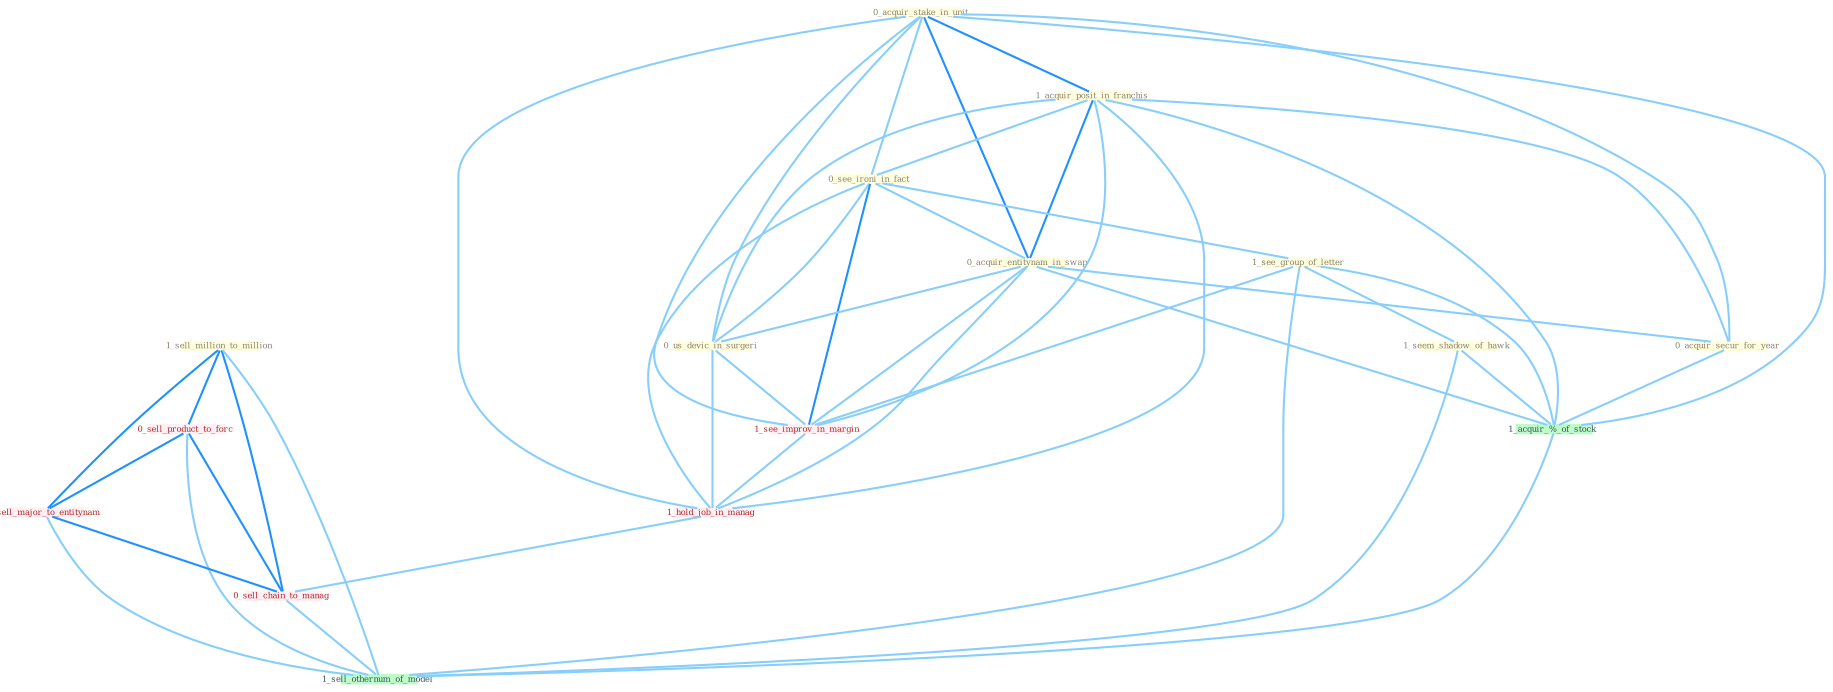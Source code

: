 Graph G{ 
    node
    [shape=polygon,style=filled,width=.5,height=.06,color="#BDFCC9",fixedsize=true,fontsize=4,
    fontcolor="#2f4f4f"];
    {node
    [color="#ffffe0", fontcolor="#8b7d6b"] "0_acquir_stake_in_unit " "1_acquir_posit_in_franchis " "0_see_ironi_in_fact " "1_see_group_of_letter " "0_acquir_entitynam_in_swap " "0_acquir_secur_for_year " "1_seem_shadow_of_hawk " "1_sell_million_to_million " "0_us_devic_in_surgeri "}
{node [color="#fff0f5", fontcolor="#b22222"] "1_see_improv_in_margin " "1_hold_job_in_manag " "0_sell_product_to_forc " "0_sell_major_to_entitynam " "0_sell_chain_to_manag "}
edge [color="#B0E2FF"];

	"0_acquir_stake_in_unit " -- "1_acquir_posit_in_franchis " [w="2", color="#1e90ff" , len=0.8];
	"0_acquir_stake_in_unit " -- "0_see_ironi_in_fact " [w="1", color="#87cefa" ];
	"0_acquir_stake_in_unit " -- "0_acquir_entitynam_in_swap " [w="2", color="#1e90ff" , len=0.8];
	"0_acquir_stake_in_unit " -- "0_acquir_secur_for_year " [w="1", color="#87cefa" ];
	"0_acquir_stake_in_unit " -- "0_us_devic_in_surgeri " [w="1", color="#87cefa" ];
	"0_acquir_stake_in_unit " -- "1_see_improv_in_margin " [w="1", color="#87cefa" ];
	"0_acquir_stake_in_unit " -- "1_acquir_%_of_stock " [w="1", color="#87cefa" ];
	"0_acquir_stake_in_unit " -- "1_hold_job_in_manag " [w="1", color="#87cefa" ];
	"1_acquir_posit_in_franchis " -- "0_see_ironi_in_fact " [w="1", color="#87cefa" ];
	"1_acquir_posit_in_franchis " -- "0_acquir_entitynam_in_swap " [w="2", color="#1e90ff" , len=0.8];
	"1_acquir_posit_in_franchis " -- "0_acquir_secur_for_year " [w="1", color="#87cefa" ];
	"1_acquir_posit_in_franchis " -- "0_us_devic_in_surgeri " [w="1", color="#87cefa" ];
	"1_acquir_posit_in_franchis " -- "1_see_improv_in_margin " [w="1", color="#87cefa" ];
	"1_acquir_posit_in_franchis " -- "1_acquir_%_of_stock " [w="1", color="#87cefa" ];
	"1_acquir_posit_in_franchis " -- "1_hold_job_in_manag " [w="1", color="#87cefa" ];
	"0_see_ironi_in_fact " -- "1_see_group_of_letter " [w="1", color="#87cefa" ];
	"0_see_ironi_in_fact " -- "0_acquir_entitynam_in_swap " [w="1", color="#87cefa" ];
	"0_see_ironi_in_fact " -- "0_us_devic_in_surgeri " [w="1", color="#87cefa" ];
	"0_see_ironi_in_fact " -- "1_see_improv_in_margin " [w="2", color="#1e90ff" , len=0.8];
	"0_see_ironi_in_fact " -- "1_hold_job_in_manag " [w="1", color="#87cefa" ];
	"1_see_group_of_letter " -- "1_seem_shadow_of_hawk " [w="1", color="#87cefa" ];
	"1_see_group_of_letter " -- "1_see_improv_in_margin " [w="1", color="#87cefa" ];
	"1_see_group_of_letter " -- "1_acquir_%_of_stock " [w="1", color="#87cefa" ];
	"1_see_group_of_letter " -- "1_sell_othernum_of_model " [w="1", color="#87cefa" ];
	"0_acquir_entitynam_in_swap " -- "0_acquir_secur_for_year " [w="1", color="#87cefa" ];
	"0_acquir_entitynam_in_swap " -- "0_us_devic_in_surgeri " [w="1", color="#87cefa" ];
	"0_acquir_entitynam_in_swap " -- "1_see_improv_in_margin " [w="1", color="#87cefa" ];
	"0_acquir_entitynam_in_swap " -- "1_acquir_%_of_stock " [w="1", color="#87cefa" ];
	"0_acquir_entitynam_in_swap " -- "1_hold_job_in_manag " [w="1", color="#87cefa" ];
	"0_acquir_secur_for_year " -- "1_acquir_%_of_stock " [w="1", color="#87cefa" ];
	"1_seem_shadow_of_hawk " -- "1_acquir_%_of_stock " [w="1", color="#87cefa" ];
	"1_seem_shadow_of_hawk " -- "1_sell_othernum_of_model " [w="1", color="#87cefa" ];
	"1_sell_million_to_million " -- "0_sell_product_to_forc " [w="2", color="#1e90ff" , len=0.8];
	"1_sell_million_to_million " -- "0_sell_major_to_entitynam " [w="2", color="#1e90ff" , len=0.8];
	"1_sell_million_to_million " -- "0_sell_chain_to_manag " [w="2", color="#1e90ff" , len=0.8];
	"1_sell_million_to_million " -- "1_sell_othernum_of_model " [w="1", color="#87cefa" ];
	"0_us_devic_in_surgeri " -- "1_see_improv_in_margin " [w="1", color="#87cefa" ];
	"0_us_devic_in_surgeri " -- "1_hold_job_in_manag " [w="1", color="#87cefa" ];
	"1_see_improv_in_margin " -- "1_hold_job_in_manag " [w="1", color="#87cefa" ];
	"1_acquir_%_of_stock " -- "1_sell_othernum_of_model " [w="1", color="#87cefa" ];
	"1_hold_job_in_manag " -- "0_sell_chain_to_manag " [w="1", color="#87cefa" ];
	"0_sell_product_to_forc " -- "0_sell_major_to_entitynam " [w="2", color="#1e90ff" , len=0.8];
	"0_sell_product_to_forc " -- "0_sell_chain_to_manag " [w="2", color="#1e90ff" , len=0.8];
	"0_sell_product_to_forc " -- "1_sell_othernum_of_model " [w="1", color="#87cefa" ];
	"0_sell_major_to_entitynam " -- "0_sell_chain_to_manag " [w="2", color="#1e90ff" , len=0.8];
	"0_sell_major_to_entitynam " -- "1_sell_othernum_of_model " [w="1", color="#87cefa" ];
	"0_sell_chain_to_manag " -- "1_sell_othernum_of_model " [w="1", color="#87cefa" ];
}